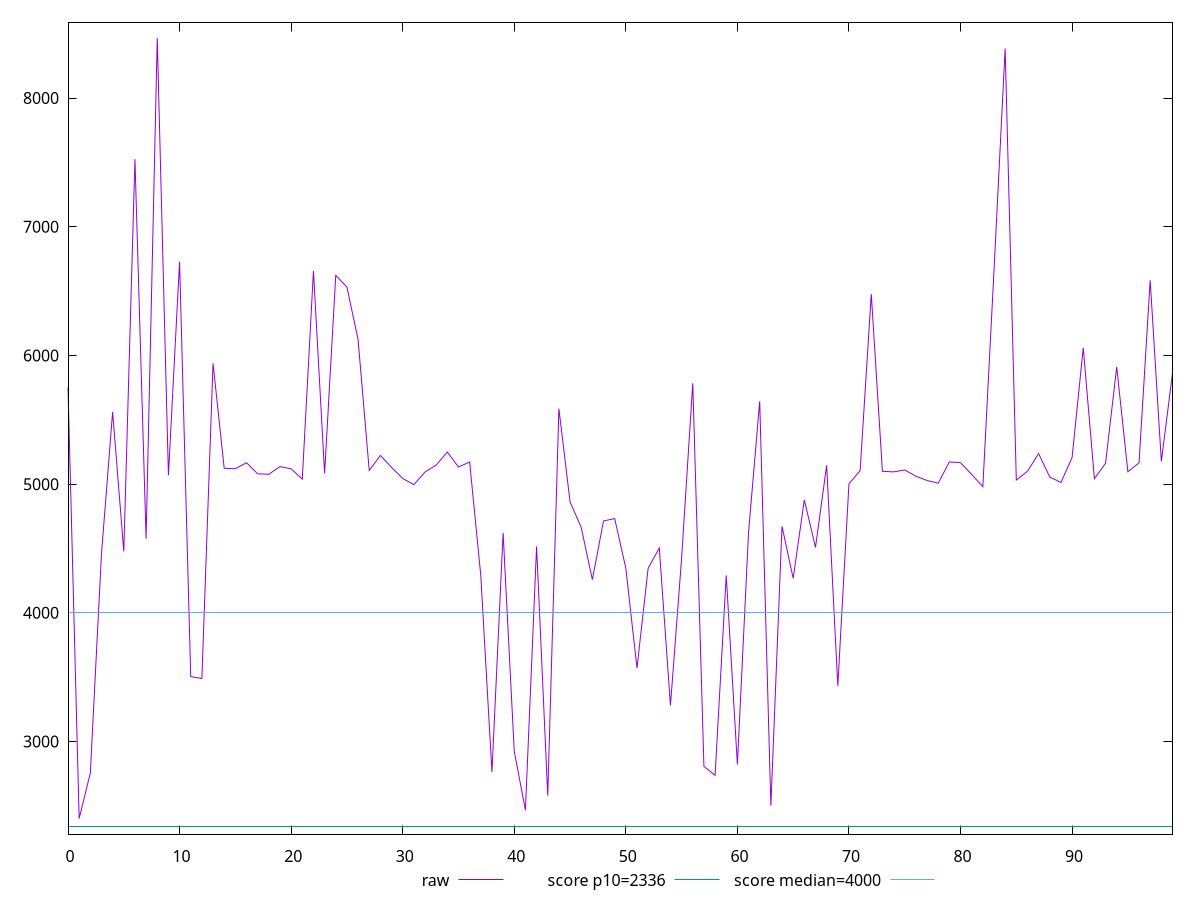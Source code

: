 reset

$raw <<EOF
0 5751.907
1 2401.8160000000003
2 2755.6724999999997
3 4457.077
4 5560.576000000001
5 4477.782999999999
6 7524.695
7 4576.626
8 8467.519499999999
9 5069.352999999999
10 6729.033
11 3504.4525000000003
12 3489.792
13 5938.619000000001
14 5123.374499999999
15 5119.9455
16 5166.492499999999
17 5080.423
18 5076.93
19 5136.704
20 5119.006
21 5039.206
22 6656.819
23 5083.518
24 6622.191999999999
25 6531.777500000001
26 6123.333500000001
27 5106.353500000001
28 5222.896
29 5130.325000000001
30 5044.263499999999
31 4996.552000000001
32 5094.069999999999
33 5148.4325
34 5249.7545
35 5133.5835
36 5171.785
37 4290.1695
38 2761.7865
39 4622.0245
40 2923.9795000000004
41 2466.4524999999994
42 4515.584000000001
43 2580.2099999999996
44 5586.210000000001
45 4862.9085000000005
46 4663.9529999999995
47 4257.874
48 4713.8215
49 4732.811
50 4346.5385
51 3570.4174999999996
52 4346.459000000001
53 4503.382
54 3280.6794999999997
55 4424.6365
56 5783.865
57 2807.34
58 2736.7985
59 4291.355
60 2821.5950000000003
61 4625.6810000000005
62 5643.535
63 2501.88
64 4672.1179999999995
65 4268.433499999999
66 4877.8605
67 4508.796
68 5146.0464999999995
69 3432.1
70 5002.142
71 5105.1365
72 6477.0085
73 5099.6325
74 5095.312
75 5109.973500000001
76 5062.081
77 5028.4225
78 5007.592999999999
79 5172.488
80 5167.139
81 5075.198
82 4980.4275
83 6657.487
84 8385.2425
85 5031.7935
86 5099.742
87 5237.7305
88 5055.234
89 5012.775
90 5206.961000000001
91 6058.950499999999
92 5042.2855
93 5162.6055
94 5910.856000000002
95 5096.6205
96 5165.0869999999995
97 6583.561999999999
98 5176.6515
99 5861.055
EOF

set key outside below
set xrange [0:99]
set yrange [2280.5019300000004:8588.833569999999]
set trange [2280.5019300000004:8588.833569999999]
set terminal svg size 640, 500 enhanced background rgb 'white'
set output "reprap/first-meaningful-paint/samples/pages+cached/raw/values.svg"

plot $raw title "raw" with line, \
     2336 title "score p10=2336", \
     4000 title "score median=4000"

reset
